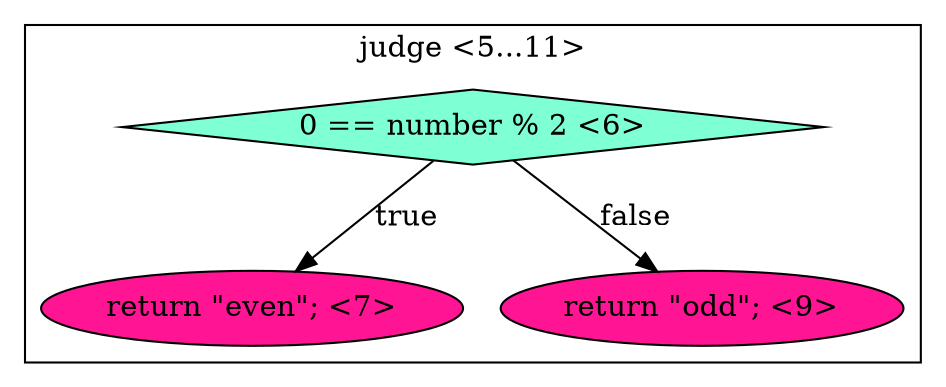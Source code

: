 digraph CFG {
subgraph cluster0 {
label = "judge <5...11>";
0.0 [style = filled, label = "0 == number % 2 <6>", fillcolor = aquamarine, shape = diamond];
0.1 [style = filled, label = "return \"even\"; <7>", fillcolor = deeppink, shape = ellipse];
0.2 [style = filled, label = "return \"odd\"; <9>", fillcolor = deeppink, shape = ellipse];
0.0 -> 0.1 [style = solid, label="true"];
0.0 -> 0.2 [style = solid, label="false"];
}
}